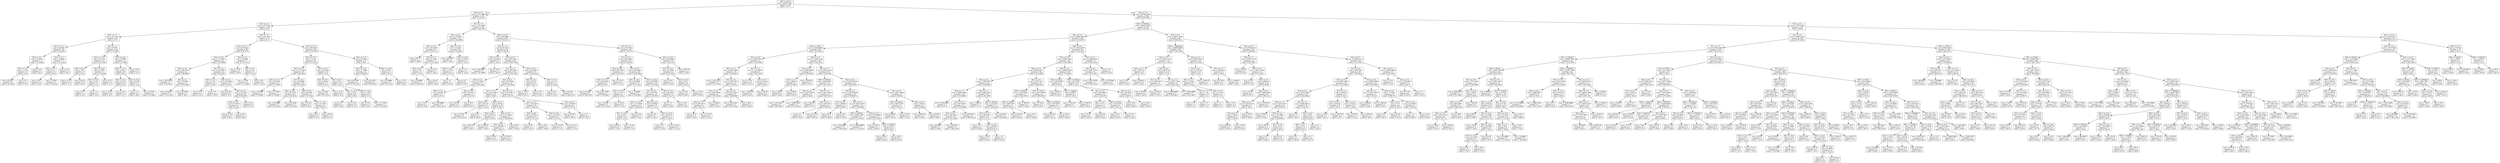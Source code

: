 digraph Tree {
node [shape=box] ;
0 [label="X[0] <= 55.0\nmse = 47627.9167\nsamples = 756\nvalue = 377.5"] ;
1 [label="X[0] <= 5.5\nmse = 4711.4969\nsamples = 216\nvalue = 123.912"] ;
0 -> 1 [labeldistance=2.5, labelangle=45, headlabel="True"] ;
2 [label="X[1] <= 2.5\nmse = 971.9167\nsamples = 108\nvalue = 63.5"] ;
1 -> 2 ;
3 [label="X[2] <= 7.5\nmse = 107.9167\nsamples = 36\nvalue = 27.5"] ;
2 -> 3 ;
4 [label="X[1] <= 1.5\nmse = 44.3469\nsamples = 14\nvalue = 36.2857"] ;
3 -> 4 ;
5 [label="X[2] <= 5.5\nmse = 30.8163\nsamples = 7\nvalue = 31.4286"] ;
4 -> 5 ;
6 [label="X[2] <= 3.5\nmse = 13.76\nsamples = 5\nvalue = 34.2"] ;
5 -> 6 ;
7 [label="mse = 8.2222\nsamples = 3\nvalue = 32.3333"] ;
6 -> 7 ;
8 [label="mse = 9.0\nsamples = 2\nvalue = 37.0"] ;
6 -> 8 ;
9 [label="mse = 6.25\nsamples = 2\nvalue = 24.5"] ;
5 -> 9 ;
10 [label="X[2] <= 5.5\nmse = 10.6939\nsamples = 7\nvalue = 41.1429"] ;
4 -> 10 ;
11 [label="X[2] <= 2.5\nmse = 2.0\nsamples = 5\nvalue = 43.0"] ;
10 -> 11 ;
12 [label="mse = 2.25\nsamples = 2\nvalue = 42.5"] ;
11 -> 12 ;
13 [label="mse = 1.5556\nsamples = 3\nvalue = 43.3333"] ;
11 -> 13 ;
14 [label="mse = 2.25\nsamples = 2\nvalue = 36.5"] ;
10 -> 14 ;
15 [label="X[1] <= 1.5\nmse = 67.9917\nsamples = 22\nvalue = 21.9091"] ;
3 -> 15 ;
16 [label="X[2] <= 11.5\nmse = 31.4215\nsamples = 11\nvalue = 16.1818"] ;
15 -> 16 ;
17 [label="X[2] <= 9.5\nmse = 39.5\nsamples = 4\nvalue = 21.0"] ;
16 -> 17 ;
18 [label="mse = 12.25\nsamples = 2\nvalue = 17.5"] ;
17 -> 18 ;
19 [label="mse = 42.25\nsamples = 2\nvalue = 24.5"] ;
17 -> 19 ;
20 [label="X[2] <= 16.5\nmse = 5.9592\nsamples = 7\nvalue = 13.4286"] ;
16 -> 20 ;
21 [label="X[2] <= 14.5\nmse = 6.16\nsamples = 5\nvalue = 14.2"] ;
20 -> 21 ;
22 [label="mse = 6.0\nsamples = 3\nvalue = 13.0"] ;
21 -> 22 ;
23 [label="mse = 1.0\nsamples = 2\nvalue = 16.0"] ;
21 -> 23 ;
24 [label="mse = 0.25\nsamples = 2\nvalue = 11.5"] ;
20 -> 24 ;
25 [label="X[2] <= 16.5\nmse = 38.9587\nsamples = 11\nvalue = 27.6364"] ;
15 -> 25 ;
26 [label="X[2] <= 11.5\nmse = 36.0\nsamples = 9\nvalue = 29.0"] ;
25 -> 26 ;
27 [label="X[2] <= 9.5\nmse = 23.25\nsamples = 4\nvalue = 25.5"] ;
26 -> 27 ;
28 [label="mse = 12.25\nsamples = 2\nvalue = 29.5"] ;
27 -> 28 ;
29 [label="mse = 2.25\nsamples = 2\nvalue = 21.5"] ;
27 -> 29 ;
30 [label="X[2] <= 13.5\nmse = 28.56\nsamples = 5\nvalue = 31.8"] ;
26 -> 30 ;
31 [label="mse = 1.0\nsamples = 2\nvalue = 38.0"] ;
30 -> 31 ;
32 [label="mse = 4.2222\nsamples = 3\nvalue = 27.6667"] ;
30 -> 32 ;
33 [label="mse = 6.25\nsamples = 2\nvalue = 21.5"] ;
25 -> 33 ;
34 [label="X[2] <= 7.5\nmse = 431.9167\nsamples = 72\nvalue = 81.5"] ;
2 -> 34 ;
35 [label="X[1] <= 5.5\nmse = 190.5242\nsamples = 28\nvalue = 98.1071"] ;
34 -> 35 ;
36 [label="X[2] <= 3.5\nmse = 177.8957\nsamples = 21\nvalue = 93.9048"] ;
35 -> 36 ;
37 [label="X[2] <= 1.5\nmse = 169.8765\nsamples = 9\nvalue = 99.8889"] ;
36 -> 37 ;
38 [label="mse = 293.5556\nsamples = 3\nvalue = 93.3333"] ;
37 -> 38 ;
39 [label="X[2] <= 2.5\nmse = 75.8056\nsamples = 6\nvalue = 103.1667"] ;
37 -> 39 ;
40 [label="mse = 16.2222\nsamples = 3\nvalue = 110.3333"] ;
39 -> 40 ;
41 [label="mse = 32.6667\nsamples = 3\nvalue = 96.0"] ;
39 -> 41 ;
42 [label="X[1] <= 3.5\nmse = 136.9097\nsamples = 12\nvalue = 89.4167"] ;
36 -> 42 ;
43 [label="X[2] <= 5.5\nmse = 17.25\nsamples = 4\nvalue = 100.5"] ;
42 -> 43 ;
44 [label="mse = 25.0\nsamples = 2\nvalue = 101.0"] ;
43 -> 44 ;
45 [label="mse = 9.0\nsamples = 2\nvalue = 100.0"] ;
43 -> 45 ;
46 [label="X[2] <= 4.5\nmse = 104.6094\nsamples = 8\nvalue = 83.875"] ;
42 -> 46 ;
47 [label="mse = 90.25\nsamples = 2\nvalue = 75.5"] ;
46 -> 47 ;
48 [label="X[2] <= 6.5\nmse = 78.2222\nsamples = 6\nvalue = 86.6667"] ;
46 -> 48 ;
49 [label="X[2] <= 5.5\nmse = 53.1875\nsamples = 4\nvalue = 91.25"] ;
48 -> 49 ;
50 [label="mse = 42.25\nsamples = 2\nvalue = 88.5"] ;
49 -> 50 ;
51 [label="mse = 49.0\nsamples = 2\nvalue = 94.0"] ;
49 -> 51 ;
52 [label="mse = 2.25\nsamples = 2\nvalue = 77.5"] ;
48 -> 52 ;
53 [label="X[2] <= 2.5\nmse = 16.4898\nsamples = 7\nvalue = 110.7143"] ;
35 -> 53 ;
54 [label="mse = 12.25\nsamples = 2\nvalue = 105.5"] ;
53 -> 54 ;
55 [label="X[2] <= 5.5\nmse = 2.96\nsamples = 5\nvalue = 112.8"] ;
53 -> 55 ;
56 [label="mse = 1.5556\nsamples = 3\nvalue = 111.6667"] ;
55 -> 56 ;
57 [label="mse = 0.25\nsamples = 2\nvalue = 114.5"] ;
55 -> 57 ;
58 [label="X[1] <= 5.5\nmse = 298.3363\nsamples = 44\nvalue = 70.9318"] ;
34 -> 58 ;
59 [label="X[2] <= 13.5\nmse = 131.82\nsamples = 33\nvalue = 63.2424"] ;
58 -> 59 ;
60 [label="X[1] <= 3.5\nmse = 112.1358\nsamples = 18\nvalue = 69.4444"] ;
59 -> 60 ;
61 [label="X[2] <= 10.5\nmse = 45.2222\nsamples = 6\nvalue = 77.6667"] ;
60 -> 61 ;
62 [label="mse = 10.8889\nsamples = 3\nvalue = 78.6667"] ;
61 -> 62 ;
63 [label="mse = 77.5556\nsamples = 3\nvalue = 76.6667"] ;
61 -> 63 ;
64 [label="X[1] <= 4.5\nmse = 94.8889\nsamples = 12\nvalue = 65.3333"] ;
60 -> 64 ;
65 [label="X[2] <= 10.5\nmse = 55.2222\nsamples = 6\nvalue = 60.3333"] ;
64 -> 65 ;
66 [label="mse = 16.8889\nsamples = 3\nvalue = 55.3333"] ;
65 -> 66 ;
67 [label="mse = 43.5556\nsamples = 3\nvalue = 65.3333"] ;
65 -> 67 ;
68 [label="X[2] <= 9.5\nmse = 84.5556\nsamples = 6\nvalue = 70.3333"] ;
64 -> 68 ;
69 [label="mse = 56.25\nsamples = 2\nvalue = 80.5"] ;
68 -> 69 ;
70 [label="X[2] <= 11.5\nmse = 21.1875\nsamples = 4\nvalue = 65.25"] ;
68 -> 70 ;
71 [label="mse = 16.0\nsamples = 2\nvalue = 67.0"] ;
70 -> 71 ;
72 [label="mse = 20.25\nsamples = 2\nvalue = 63.5"] ;
70 -> 72 ;
73 [label="X[1] <= 3.5\nmse = 53.8933\nsamples = 15\nvalue = 55.8"] ;
59 -> 73 ;
74 [label="X[2] <= 16.5\nmse = 56.24\nsamples = 5\nvalue = 61.4"] ;
73 -> 74 ;
75 [label="mse = 4.2222\nsamples = 3\nvalue = 67.3333"] ;
74 -> 75 ;
76 [label="mse = 2.25\nsamples = 2\nvalue = 52.5"] ;
74 -> 76 ;
77 [label="X[1] <= 4.5\nmse = 29.2\nsamples = 10\nvalue = 53.0"] ;
73 -> 77 ;
78 [label="X[2] <= 16.5\nmse = 4.24\nsamples = 5\nvalue = 48.4"] ;
77 -> 78 ;
79 [label="mse = 6.0\nsamples = 3\nvalue = 49.0"] ;
78 -> 79 ;
80 [label="mse = 0.25\nsamples = 2\nvalue = 47.5"] ;
78 -> 80 ;
81 [label="X[2] <= 15.5\nmse = 11.84\nsamples = 5\nvalue = 57.6"] ;
77 -> 81 ;
82 [label="mse = 6.25\nsamples = 2\nvalue = 59.5"] ;
81 -> 82 ;
83 [label="mse = 11.5556\nsamples = 3\nvalue = 56.3333"] ;
81 -> 83 ;
84 [label="X[2] <= 13.5\nmse = 88.3636\nsamples = 11\nvalue = 94.0"] ;
58 -> 84 ;
85 [label="X[2] <= 10.5\nmse = 47.1389\nsamples = 6\nvalue = 99.8333"] ;
84 -> 85 ;
86 [label="mse = 49.5556\nsamples = 3\nvalue = 103.3333"] ;
85 -> 86 ;
87 [label="mse = 20.2222\nsamples = 3\nvalue = 96.3333"] ;
85 -> 87 ;
88 [label="X[2] <= 16.5\nmse = 48.0\nsamples = 5\nvalue = 87.0"] ;
84 -> 88 ;
89 [label="mse = 32.8889\nsamples = 3\nvalue = 91.3333"] ;
88 -> 89 ;
90 [label="mse = 0.25\nsamples = 2\nvalue = 80.5"] ;
88 -> 90 ;
91 [label="X[1] <= 1.5\nmse = 1151.8487\nsamples = 108\nvalue = 184.3241"] ;
1 -> 91 ;
92 [label="X[2] <= 9.5\nmse = 278.6543\nsamples = 18\nvalue = 143.8889"] ;
91 -> 92 ;
93 [label="X[2] <= 2.5\nmse = 291.2099\nsamples = 9\nvalue = 155.1111"] ;
92 -> 93 ;
94 [label="mse = 841.0\nsamples = 2\nvalue = 169.0"] ;
93 -> 94 ;
95 [label="X[2] <= 7.5\nmse = 63.2653\nsamples = 7\nvalue = 151.1429"] ;
93 -> 95 ;
96 [label="X[2] <= 5.5\nmse = 75.6\nsamples = 5\nvalue = 153.0"] ;
95 -> 96 ;
97 [label="mse = 54.8889\nsamples = 3\nvalue = 149.3333"] ;
96 -> 97 ;
98 [label="mse = 56.25\nsamples = 2\nvalue = 158.5"] ;
96 -> 98 ;
99 [label="mse = 2.25\nsamples = 2\nvalue = 146.5"] ;
95 -> 99 ;
100 [label="X[2] <= 12.5\nmse = 14.2222\nsamples = 9\nvalue = 132.6667"] ;
92 -> 100 ;
101 [label="mse = 28.6667\nsamples = 3\nvalue = 135.0"] ;
100 -> 101 ;
102 [label="X[2] <= 16.5\nmse = 2.9167\nsamples = 6\nvalue = 131.5"] ;
100 -> 102 ;
103 [label="X[2] <= 14.5\nmse = 2.1875\nsamples = 4\nvalue = 130.75"] ;
102 -> 103 ;
104 [label="mse = 1.0\nsamples = 2\nvalue = 132.0"] ;
103 -> 104 ;
105 [label="mse = 0.25\nsamples = 2\nvalue = 129.5"] ;
103 -> 105 ;
106 [label="mse = 1.0\nsamples = 2\nvalue = 133.0"] ;
102 -> 106 ;
107 [label="X[2] <= 10.5\nmse = 934.0865\nsamples = 90\nvalue = 192.4111"] ;
91 -> 107 ;
108 [label="X[2] <= 1.5\nmse = 833.7936\nsamples = 50\nvalue = 204.92"] ;
107 -> 108 ;
109 [label="X[1] <= 4.5\nmse = 404.64\nsamples = 5\nvalue = 161.4"] ;
108 -> 109 ;
110 [label="mse = 106.8889\nsamples = 3\nvalue = 147.6667"] ;
109 -> 110 ;
111 [label="mse = 144.0\nsamples = 2\nvalue = 182.0"] ;
109 -> 111 ;
112 [label="X[1] <= 5.5\nmse = 647.6514\nsamples = 45\nvalue = 209.7556"] ;
108 -> 112 ;
113 [label="X[1] <= 2.5\nmse = 626.6196\nsamples = 36\nvalue = 204.1389"] ;
112 -> 113 ;
114 [label="X[2] <= 6.5\nmse = 123.5062\nsamples = 9\nvalue = 230.2222"] ;
113 -> 114 ;
115 [label="X[2] <= 3.5\nmse = 83.84\nsamples = 5\nvalue = 237.4"] ;
114 -> 115 ;
116 [label="mse = 16.0\nsamples = 2\nvalue = 245.0"] ;
115 -> 116 ;
117 [label="mse = 64.8889\nsamples = 3\nvalue = 232.3333"] ;
115 -> 117 ;
118 [label="X[2] <= 8.5\nmse = 28.1875\nsamples = 4\nvalue = 221.25"] ;
114 -> 118 ;
119 [label="mse = 20.25\nsamples = 2\nvalue = 221.5"] ;
118 -> 119 ;
120 [label="mse = 36.0\nsamples = 2\nvalue = 221.0"] ;
118 -> 120 ;
121 [label="X[2] <= 6.5\nmse = 491.9506\nsamples = 27\nvalue = 195.4444"] ;
113 -> 121 ;
122 [label="X[1] <= 3.5\nmse = 553.2267\nsamples = 15\nvalue = 204.8"] ;
121 -> 122 ;
123 [label="X[2] <= 4.5\nmse = 242.16\nsamples = 5\nvalue = 221.8"] ;
122 -> 123 ;
124 [label="mse = 8.2222\nsamples = 3\nvalue = 234.3333"] ;
123 -> 124 ;
125 [label="mse = 4.0\nsamples = 2\nvalue = 203.0"] ;
123 -> 125 ;
126 [label="X[2] <= 3.5\nmse = 492.01\nsamples = 10\nvalue = 196.3"] ;
122 -> 126 ;
127 [label="X[2] <= 2.5\nmse = 916.25\nsamples = 4\nvalue = 189.5"] ;
126 -> 127 ;
128 [label="mse = 870.25\nsamples = 2\nvalue = 193.5"] ;
127 -> 128 ;
129 [label="mse = 930.25\nsamples = 2\nvalue = 185.5"] ;
127 -> 129 ;
130 [label="X[2] <= 5.5\nmse = 157.8056\nsamples = 6\nvalue = 200.8333"] ;
126 -> 130 ;
131 [label="X[2] <= 4.5\nmse = 186.6875\nsamples = 4\nvalue = 203.75"] ;
130 -> 131 ;
132 [label="mse = 100.0\nsamples = 2\nvalue = 197.0"] ;
131 -> 132 ;
133 [label="mse = 182.25\nsamples = 2\nvalue = 210.5"] ;
131 -> 133 ;
134 [label="mse = 49.0\nsamples = 2\nvalue = 195.0"] ;
130 -> 134 ;
135 [label="X[1] <= 4.5\nmse = 169.1875\nsamples = 12\nvalue = 183.75"] ;
121 -> 135 ;
136 [label="X[1] <= 3.5\nmse = 140.1875\nsamples = 8\nvalue = 180.25"] ;
135 -> 136 ;
137 [label="X[2] <= 8.5\nmse = 51.6875\nsamples = 4\nvalue = 187.75"] ;
136 -> 137 ;
138 [label="mse = 0.25\nsamples = 2\nvalue = 181.5"] ;
137 -> 138 ;
139 [label="mse = 25.0\nsamples = 2\nvalue = 194.0"] ;
137 -> 139 ;
140 [label="X[2] <= 8.5\nmse = 116.1875\nsamples = 4\nvalue = 172.75"] ;
136 -> 140 ;
141 [label="mse = 110.25\nsamples = 2\nvalue = 173.5"] ;
140 -> 141 ;
142 [label="mse = 121.0\nsamples = 2\nvalue = 172.0"] ;
140 -> 142 ;
143 [label="X[2] <= 8.5\nmse = 153.6875\nsamples = 4\nvalue = 190.75"] ;
135 -> 143 ;
144 [label="mse = 306.25\nsamples = 2\nvalue = 190.5"] ;
143 -> 144 ;
145 [label="mse = 1.0\nsamples = 2\nvalue = 191.0"] ;
143 -> 145 ;
146 [label="X[2] <= 5.5\nmse = 100.8395\nsamples = 9\nvalue = 232.2222"] ;
112 -> 146 ;
147 [label="X[2] <= 3.5\nmse = 42.25\nsamples = 4\nvalue = 241.5"] ;
146 -> 147 ;
148 [label="mse = 12.25\nsamples = 2\nvalue = 247.5"] ;
147 -> 148 ;
149 [label="mse = 0.25\nsamples = 2\nvalue = 235.5"] ;
147 -> 149 ;
150 [label="X[2] <= 7.5\nmse = 23.76\nsamples = 5\nvalue = 224.8"] ;
146 -> 150 ;
151 [label="mse = 0.25\nsamples = 2\nvalue = 219.5"] ;
150 -> 151 ;
152 [label="mse = 8.2222\nsamples = 3\nvalue = 228.3333"] ;
150 -> 152 ;
153 [label="X[1] <= 5.5\nmse = 619.3744\nsamples = 40\nvalue = 176.775"] ;
107 -> 153 ;
154 [label="X[1] <= 2.5\nmse = 462.4844\nsamples = 32\nvalue = 169.625"] ;
153 -> 154 ;
155 [label="X[2] <= 16.5\nmse = 258.7344\nsamples = 8\nvalue = 195.625"] ;
154 -> 155 ;
156 [label="X[2] <= 13.5\nmse = 185.3333\nsamples = 6\nvalue = 201.0"] ;
155 -> 156 ;
157 [label="mse = 16.2222\nsamples = 3\nvalue = 206.3333"] ;
156 -> 157 ;
158 [label="mse = 297.5556\nsamples = 3\nvalue = 195.6667"] ;
156 -> 158 ;
159 [label="mse = 132.25\nsamples = 2\nvalue = 179.5"] ;
155 -> 159 ;
160 [label="X[1] <= 3.5\nmse = 229.9566\nsamples = 24\nvalue = 160.9583"] ;
154 -> 160 ;
161 [label="X[2] <= 15.5\nmse = 85.9844\nsamples = 8\nvalue = 171.625"] ;
160 -> 161 ;
162 [label="X[2] <= 13.5\nmse = 15.76\nsamples = 5\nvalue = 178.2"] ;
161 -> 162 ;
163 [label="mse = 4.2222\nsamples = 3\nvalue = 177.3333"] ;
162 -> 163 ;
164 [label="mse = 30.25\nsamples = 2\nvalue = 179.5"] ;
162 -> 164 ;
165 [label="mse = 10.8889\nsamples = 3\nvalue = 160.6667"] ;
161 -> 165 ;
166 [label="X[2] <= 16.5\nmse = 216.6094\nsamples = 16\nvalue = 155.625"] ;
160 -> 166 ;
167 [label="X[1] <= 4.5\nmse = 199.7431\nsamples = 12\nvalue = 159.9167"] ;
166 -> 167 ;
168 [label="X[2] <= 14.5\nmse = 171.8056\nsamples = 6\nvalue = 168.8333"] ;
167 -> 168 ;
169 [label="X[2] <= 12.5\nmse = 36.5\nsamples = 4\nvalue = 177.0"] ;
168 -> 169 ;
170 [label="mse = 56.25\nsamples = 2\nvalue = 178.5"] ;
169 -> 170 ;
171 [label="mse = 12.25\nsamples = 2\nvalue = 175.5"] ;
169 -> 171 ;
172 [label="mse = 42.25\nsamples = 2\nvalue = 152.5"] ;
168 -> 172 ;
173 [label="X[2] <= 12.5\nmse = 68.6667\nsamples = 6\nvalue = 151.0"] ;
167 -> 173 ;
174 [label="mse = 6.25\nsamples = 2\nvalue = 144.5"] ;
173 -> 174 ;
175 [label="X[2] <= 14.5\nmse = 68.1875\nsamples = 4\nvalue = 154.25"] ;
173 -> 175 ;
176 [label="mse = 1.0\nsamples = 2\nvalue = 153.0"] ;
175 -> 176 ;
177 [label="mse = 132.25\nsamples = 2\nvalue = 155.5"] ;
175 -> 177 ;
178 [label="X[1] <= 4.5\nmse = 46.1875\nsamples = 4\nvalue = 142.75"] ;
166 -> 178 ;
179 [label="mse = 1.0\nsamples = 2\nvalue = 136.0"] ;
178 -> 179 ;
180 [label="mse = 0.25\nsamples = 2\nvalue = 149.5"] ;
178 -> 180 ;
181 [label="X[2] <= 16.5\nmse = 224.4844\nsamples = 8\nvalue = 205.375"] ;
153 -> 181 ;
182 [label="X[2] <= 12.5\nmse = 25.5556\nsamples = 6\nvalue = 212.3333"] ;
181 -> 182 ;
183 [label="mse = 16.0\nsamples = 2\nvalue = 218.0"] ;
182 -> 183 ;
184 [label="X[2] <= 14.5\nmse = 6.25\nsamples = 4\nvalue = 209.5"] ;
182 -> 184 ;
185 [label="mse = 0.25\nsamples = 2\nvalue = 209.5"] ;
184 -> 185 ;
186 [label="mse = 12.25\nsamples = 2\nvalue = 209.5"] ;
184 -> 186 ;
187 [label="mse = 240.25\nsamples = 2\nvalue = 184.5"] ;
181 -> 187 ;
188 [label="X[2] <= 7.5\nmse = 28782.6458\nsamples = 540\nvalue = 478.9352"] ;
0 -> 188 [labeldistance=2.5, labelangle=-45, headlabel="False"] ;
189 [label="X[0] <= 55000.0\nmse = 25454.1482\nsamples = 210\nvalue = 367.419"] ;
188 -> 189 ;
190 [label="X[1] <= 3.5\nmse = 18826.4826\nsamples = 126\nvalue = 415.8175"] ;
189 -> 190 ;
191 [label="X[0] <= 550.0\nmse = 16168.6868\nsamples = 63\nvalue = 479.3016"] ;
190 -> 191 ;
192 [label="X[2] <= 5.5\nmse = 3299.7052\nsamples = 21\nvalue = 395.2381"] ;
191 -> 192 ;
193 [label="X[2] <= 1.5\nmse = 2087.1822\nsamples = 15\nvalue = 370.8667"] ;
192 -> 193 ;
194 [label="mse = 1216.2222\nsamples = 3\nvalue = 321.3333"] ;
193 -> 194 ;
195 [label="X[2] <= 3.5\nmse = 1538.1875\nsamples = 12\nvalue = 383.25"] ;
193 -> 195 ;
196 [label="X[1] <= 2.5\nmse = 2034.8056\nsamples = 6\nvalue = 397.8333"] ;
195 -> 196 ;
197 [label="X[2] <= 2.5\nmse = 893.1875\nsamples = 4\nvalue = 391.75"] ;
196 -> 197 ;
198 [label="mse = 36.0\nsamples = 2\nvalue = 364.0"] ;
197 -> 198 ;
199 [label="mse = 210.25\nsamples = 2\nvalue = 419.5"] ;
197 -> 199 ;
200 [label="mse = 4096.0\nsamples = 2\nvalue = 410.0"] ;
196 -> 200 ;
201 [label="X[2] <= 4.5\nmse = 616.2222\nsamples = 6\nvalue = 368.6667"] ;
195 -> 201 ;
202 [label="mse = 224.2222\nsamples = 3\nvalue = 347.3333"] ;
201 -> 202 ;
203 [label="mse = 98.0\nsamples = 3\nvalue = 390.0"] ;
201 -> 203 ;
204 [label="X[1] <= 1.5\nmse = 1133.8056\nsamples = 6\nvalue = 456.1667"] ;
192 -> 204 ;
205 [label="mse = 12.25\nsamples = 2\nvalue = 475.5"] ;
204 -> 205 ;
206 [label="X[1] <= 2.5\nmse = 1414.25\nsamples = 4\nvalue = 446.5"] ;
204 -> 206 ;
207 [label="mse = 1560.25\nsamples = 2\nvalue = 430.5"] ;
206 -> 207 ;
208 [label="mse = 756.25\nsamples = 2\nvalue = 462.5"] ;
206 -> 208 ;
209 [label="X[2] <= 1.5\nmse = 17303.1746\nsamples = 42\nvalue = 521.3333"] ;
191 -> 209 ;
210 [label="X[1] <= 2.5\nmse = 8693.8056\nsamples = 6\nvalue = 390.1667"] ;
209 -> 210 ;
211 [label="X[1] <= 1.5\nmse = 6803.5\nsamples = 4\nvalue = 348.0"] ;
210 -> 211 ;
212 [label="mse = 196.0\nsamples = 2\nvalue = 429.0"] ;
211 -> 212 ;
213 [label="mse = 289.0\nsamples = 2\nvalue = 267.0"] ;
211 -> 213 ;
214 [label="mse = 1806.25\nsamples = 2\nvalue = 474.5"] ;
210 -> 214 ;
215 [label="X[1] <= 1.5\nmse = 15392.7122\nsamples = 36\nvalue = 543.1944"] ;
209 -> 215 ;
216 [label="X[0] <= 5500.0\nmse = 6248.4097\nsamples = 12\nvalue = 612.9167"] ;
215 -> 216 ;
217 [label="X[2] <= 4.5\nmse = 4515.5833\nsamples = 6\nvalue = 556.5"] ;
216 -> 217 ;
218 [label="mse = 224.2222\nsamples = 3\nvalue = 497.6667"] ;
217 -> 218 ;
219 [label="mse = 1884.2222\nsamples = 3\nvalue = 615.3333"] ;
217 -> 219 ;
220 [label="X[2] <= 3.5\nmse = 1615.5556\nsamples = 6\nvalue = 669.3333"] ;
216 -> 220 ;
221 [label="mse = 420.25\nsamples = 2\nvalue = 617.5"] ;
220 -> 221 ;
222 [label="X[2] <= 5.5\nmse = 198.1875\nsamples = 4\nvalue = 695.25"] ;
220 -> 222 ;
223 [label="mse = 4.0\nsamples = 2\nvalue = 703.0"] ;
222 -> 223 ;
224 [label="mse = 272.25\nsamples = 2\nvalue = 687.5"] ;
222 -> 224 ;
225 [label="X[2] <= 5.5\nmse = 16318.9722\nsamples = 24\nvalue = 508.3333"] ;
215 -> 225 ;
226 [label="X[2] <= 2.5\nmse = 15276.8398\nsamples = 16\nvalue = 480.6875"] ;
225 -> 226 ;
227 [label="X[1] <= 2.5\nmse = 25006.5\nsamples = 4\nvalue = 544.0"] ;
226 -> 227 ;
228 [label="mse = 36.0\nsamples = 2\nvalue = 386.0"] ;
227 -> 228 ;
229 [label="mse = 49.0\nsamples = 2\nvalue = 702.0"] ;
227 -> 229 ;
230 [label="X[1] <= 2.5\nmse = 10252.0764\nsamples = 12\nvalue = 459.5833"] ;
226 -> 230 ;
231 [label="X[0] <= 5500.0\nmse = 9290.1389\nsamples = 6\nvalue = 511.8333"] ;
230 -> 231 ;
232 [label="mse = 570.8889\nsamples = 3\nvalue = 444.3333"] ;
231 -> 232 ;
233 [label="mse = 8896.8889\nsamples = 3\nvalue = 579.3333"] ;
231 -> 233 ;
234 [label="X[2] <= 3.5\nmse = 5753.8889\nsamples = 6\nvalue = 407.3333"] ;
230 -> 234 ;
235 [label="mse = 1225.0\nsamples = 2\nvalue = 309.0"] ;
234 -> 235 ;
236 [label="X[0] <= 5500.0\nmse = 766.25\nsamples = 4\nvalue = 456.5"] ;
234 -> 236 ;
237 [label="mse = 196.0\nsamples = 2\nvalue = 434.0"] ;
236 -> 237 ;
238 [label="mse = 324.0\nsamples = 2\nvalue = 479.0"] ;
236 -> 238 ;
239 [label="X[1] <= 2.5\nmse = 13817.4844\nsamples = 8\nvalue = 563.625"] ;
225 -> 239 ;
240 [label="X[0] <= 5500.0\nmse = 8055.1875\nsamples = 4\nvalue = 641.25"] ;
239 -> 240 ;
241 [label="mse = 3844.0\nsamples = 2\nvalue = 563.0"] ;
240 -> 241 ;
242 [label="mse = 20.25\nsamples = 2\nvalue = 719.5"] ;
240 -> 242 ;
243 [label="X[2] <= 6.5\nmse = 7528.5\nsamples = 4\nvalue = 486.0"] ;
239 -> 243 ;
244 [label="mse = 2862.25\nsamples = 2\nvalue = 563.5"] ;
243 -> 244 ;
245 [label="mse = 182.25\nsamples = 2\nvalue = 408.5"] ;
243 -> 245 ;
246 [label="X[2] <= 6.5\nmse = 13423.8095\nsamples = 63\nvalue = 352.3333"] ;
190 -> 246 ;
247 [label="X[1] <= 5.5\nmse = 9285.7466\nsamples = 54\nvalue = 333.6481"] ;
246 -> 247 ;
248 [label="X[2] <= 4.5\nmse = 8023.2307\nsamples = 36\nvalue = 313.6389"] ;
247 -> 248 ;
249 [label="X[1] <= 4.5\nmse = 7388.3056\nsamples = 24\nvalue = 278.6667"] ;
248 -> 249 ;
250 [label="X[2] <= 1.5\nmse = 9956.3889\nsamples = 12\nvalue = 315.6667"] ;
249 -> 250 ;
251 [label="mse = 6132.6667\nsamples = 3\nvalue = 471.0"] ;
250 -> 251 ;
252 [label="X[2] <= 3.5\nmse = 507.2099\nsamples = 9\nvalue = 263.8889"] ;
250 -> 252 ;
253 [label="X[2] <= 2.5\nmse = 182.5556\nsamples = 6\nvalue = 251.6667"] ;
252 -> 253 ;
254 [label="mse = 64.6667\nsamples = 3\nvalue = 240.0"] ;
253 -> 254 ;
255 [label="mse = 28.2222\nsamples = 3\nvalue = 263.3333"] ;
253 -> 255 ;
256 [label="mse = 260.2222\nsamples = 3\nvalue = 288.3333"] ;
252 -> 256 ;
257 [label="X[2] <= 1.5\nmse = 2082.2222\nsamples = 12\nvalue = 241.6667"] ;
249 -> 257 ;
258 [label="mse = 1286.0\nsamples = 3\nvalue = 171.0"] ;
257 -> 258 ;
259 [label="X[0] <= 5500.0\nmse = 128.1728\nsamples = 9\nvalue = 265.2222"] ;
257 -> 259 ;
260 [label="X[2] <= 2.5\nmse = 63.9167\nsamples = 6\nvalue = 271.5"] ;
259 -> 260 ;
261 [label="mse = 4.0\nsamples = 2\nvalue = 263.0"] ;
260 -> 261 ;
262 [label="X[2] <= 3.5\nmse = 39.6875\nsamples = 4\nvalue = 275.75"] ;
260 -> 262 ;
263 [label="mse = 12.25\nsamples = 2\nvalue = 281.5"] ;
262 -> 263 ;
264 [label="mse = 1.0\nsamples = 2\nvalue = 270.0"] ;
262 -> 264 ;
265 [label="mse = 20.2222\nsamples = 3\nvalue = 252.6667"] ;
259 -> 265 ;
266 [label="X[2] <= 5.5\nmse = 1954.7431\nsamples = 12\nvalue = 383.5833"] ;
248 -> 266 ;
267 [label="X[0] <= 5500.0\nmse = 1302.5556\nsamples = 6\nvalue = 366.3333"] ;
266 -> 267 ;
268 [label="X[0] <= 550.0\nmse = 649.1875\nsamples = 4\nvalue = 385.25"] ;
267 -> 268 ;
269 [label="mse = 182.25\nsamples = 2\nvalue = 362.5"] ;
268 -> 269 ;
270 [label="mse = 81.0\nsamples = 2\nvalue = 408.0"] ;
268 -> 270 ;
271 [label="mse = 462.25\nsamples = 2\nvalue = 328.5"] ;
267 -> 271 ;
272 [label="X[0] <= 550.0\nmse = 2011.8056\nsamples = 6\nvalue = 400.8333"] ;
266 -> 272 ;
273 [label="mse = 2704.0\nsamples = 2\nvalue = 367.0"] ;
272 -> 273 ;
274 [label="X[0] <= 5500.0\nmse = 807.1875\nsamples = 4\nvalue = 417.75"] ;
272 -> 274 ;
275 [label="mse = 342.25\nsamples = 2\nvalue = 441.5"] ;
274 -> 275 ;
276 [label="mse = 144.0\nsamples = 2\nvalue = 394.0"] ;
274 -> 276 ;
277 [label="X[2] <= 2.5\nmse = 9408.5556\nsamples = 18\nvalue = 373.6667"] ;
247 -> 277 ;
278 [label="X[0] <= 550.0\nmse = 6275.6667\nsamples = 6\nvalue = 492.0"] ;
277 -> 278 ;
279 [label="mse = 3364.0\nsamples = 2\nvalue = 410.0"] ;
278 -> 279 ;
280 [label="X[0] <= 5500.0\nmse = 2688.5\nsamples = 4\nvalue = 533.0"] ;
278 -> 280 ;
281 [label="mse = 3192.25\nsamples = 2\nvalue = 511.5"] ;
280 -> 281 ;
282 [label="mse = 1260.25\nsamples = 2\nvalue = 554.5"] ;
280 -> 282 ;
283 [label="X[0] <= 5500.0\nmse = 472.9167\nsamples = 12\nvalue = 314.5"] ;
277 -> 283 ;
284 [label="X[2] <= 4.5\nmse = 405.6094\nsamples = 8\nvalue = 323.875"] ;
283 -> 284 ;
285 [label="X[2] <= 3.5\nmse = 137.5\nsamples = 4\nvalue = 311.0"] ;
284 -> 285 ;
286 [label="mse = 72.25\nsamples = 2\nvalue = 303.5"] ;
285 -> 286 ;
287 [label="mse = 90.25\nsamples = 2\nvalue = 318.5"] ;
285 -> 287 ;
288 [label="X[0] <= 550.0\nmse = 342.1875\nsamples = 4\nvalue = 336.75"] ;
284 -> 288 ;
289 [label="mse = 16.0\nsamples = 2\nvalue = 355.0"] ;
288 -> 289 ;
290 [label="mse = 2.25\nsamples = 2\nvalue = 318.5"] ;
288 -> 290 ;
291 [label="X[2] <= 4.5\nmse = 80.1875\nsamples = 4\nvalue = 295.75"] ;
283 -> 291 ;
292 [label="mse = 6.25\nsamples = 2\nvalue = 288.5"] ;
291 -> 292 ;
293 [label="mse = 49.0\nsamples = 2\nvalue = 303.0"] ;
291 -> 293 ;
294 [label="X[1] <= 5.5\nmse = 23588.4691\nsamples = 9\nvalue = 464.4444"] ;
246 -> 294 ;
295 [label="X[1] <= 4.5\nmse = 9587.4722\nsamples = 6\nvalue = 557.1667"] ;
294 -> 295 ;
296 [label="mse = 1861.5556\nsamples = 3\nvalue = 636.3333"] ;
295 -> 296 ;
297 [label="mse = 4778.6667\nsamples = 3\nvalue = 478.0"] ;
295 -> 297 ;
298 [label="mse = 6.0\nsamples = 3\nvalue = 279.0"] ;
294 -> 298 ;
299 [label="X[1] <= 2.5\nmse = 26611.6229\nsamples = 84\nvalue = 294.8214"] ;
189 -> 299 ;
300 [label="X[0] <= 550000.0\nmse = 28869.9082\nsamples = 28\nvalue = 187.1429"] ;
299 -> 300 ;
301 [label="X[2] <= 2.5\nmse = 13430.1224\nsamples = 14\nvalue = 321.1429"] ;
300 -> 301 ;
302 [label="X[2] <= 1.5\nmse = 4387.25\nsamples = 4\nvalue = 179.5"] ;
301 -> 302 ;
303 [label="mse = 6.25\nsamples = 2\nvalue = 120.5"] ;
302 -> 303 ;
304 [label="mse = 1806.25\nsamples = 2\nvalue = 238.5"] ;
302 -> 304 ;
305 [label="X[2] <= 4.5\nmse = 5812.16\nsamples = 10\nvalue = 377.8"] ;
301 -> 305 ;
306 [label="X[1] <= 1.5\nmse = 1828.1875\nsamples = 4\nvalue = 311.25"] ;
305 -> 306 ;
307 [label="mse = 420.25\nsamples = 2\nvalue = 343.5"] ;
306 -> 307 ;
308 [label="mse = 1156.0\nsamples = 2\nvalue = 279.0"] ;
306 -> 308 ;
309 [label="X[1] <= 1.5\nmse = 3547.1389\nsamples = 6\nvalue = 422.1667"] ;
305 -> 309 ;
310 [label="mse = 1086.8889\nsamples = 3\nvalue = 392.6667"] ;
309 -> 310 ;
311 [label="mse = 4266.8889\nsamples = 3\nvalue = 451.6667"] ;
309 -> 311 ;
312 [label="X[2] <= 5.5\nmse = 8397.6939\nsamples = 14\nvalue = 53.1429"] ;
300 -> 312 ;
313 [label="X[2] <= 4.5\nmse = 1259.16\nsamples = 10\nvalue = 15.8"] ;
312 -> 313 ;
314 [label="X[2] <= 2.5\nmse = 6.2344\nsamples = 8\nvalue = 3.625"] ;
313 -> 314 ;
315 [label="X[1] <= 1.5\nmse = 1.25\nsamples = 4\nvalue = 1.5"] ;
314 -> 315 ;
316 [label="mse = 1.0\nsamples = 2\nvalue = 2.0"] ;
315 -> 316 ;
317 [label="mse = 1.0\nsamples = 2\nvalue = 1.0"] ;
315 -> 317 ;
318 [label="X[2] <= 3.5\nmse = 2.1875\nsamples = 4\nvalue = 5.75"] ;
314 -> 318 ;
319 [label="mse = 1.0\nsamples = 2\nvalue = 5.0"] ;
318 -> 319 ;
320 [label="mse = 2.25\nsamples = 2\nvalue = 6.5"] ;
318 -> 320 ;
321 [label="mse = 3306.25\nsamples = 2\nvalue = 64.5"] ;
313 -> 321 ;
322 [label="X[1] <= 1.5\nmse = 14042.25\nsamples = 4\nvalue = 146.5"] ;
312 -> 322 ;
323 [label="mse = 3136.0\nsamples = 2\nvalue = 65.0"] ;
322 -> 323 ;
324 [label="mse = 11664.0\nsamples = 2\nvalue = 228.0"] ;
322 -> 324 ;
325 [label="X[1] <= 3.5\nmse = 16786.4742\nsamples = 56\nvalue = 348.6607"] ;
299 -> 325 ;
326 [label="X[2] <= 1.5\nmse = 21691.7755\nsamples = 14\nvalue = 447.2857"] ;
325 -> 326 ;
327 [label="mse = 552.25\nsamples = 2\nvalue = 278.5"] ;
326 -> 327 ;
328 [label="X[2] <= 2.5\nmse = 19675.5764\nsamples = 12\nvalue = 475.4167"] ;
326 -> 328 ;
329 [label="mse = 0.25\nsamples = 2\nvalue = 718.5"] ;
328 -> 329 ;
330 [label="X[2] <= 3.5\nmse = 9429.16\nsamples = 10\nvalue = 426.8"] ;
328 -> 330 ;
331 [label="mse = 12.25\nsamples = 2\nvalue = 297.5"] ;
330 -> 331 ;
332 [label="X[2] <= 6.5\nmse = 6558.8594\nsamples = 8\nvalue = 459.125"] ;
330 -> 332 ;
333 [label="X[2] <= 5.5\nmse = 3294.3333\nsamples = 6\nvalue = 491.0"] ;
332 -> 333 ;
334 [label="X[2] <= 4.5\nmse = 796.25\nsamples = 4\nvalue = 455.5"] ;
333 -> 334 ;
335 [label="mse = 462.25\nsamples = 2\nvalue = 478.5"] ;
334 -> 335 ;
336 [label="mse = 72.25\nsamples = 2\nvalue = 432.5"] ;
334 -> 336 ;
337 [label="mse = 729.0\nsamples = 2\nvalue = 562.0"] ;
333 -> 337 ;
338 [label="mse = 4160.25\nsamples = 2\nvalue = 363.5"] ;
332 -> 338 ;
339 [label="X[2] <= 6.5\nmse = 10828.3112\nsamples = 42\nvalue = 315.7857"] ;
325 -> 339 ;
340 [label="X[1] <= 5.5\nmse = 7856.564\nsamples = 36\nvalue = 298.3611"] ;
339 -> 340 ;
341 [label="X[2] <= 4.5\nmse = 4801.4983\nsamples = 24\nvalue = 272.2083"] ;
340 -> 341 ;
342 [label="X[1] <= 4.5\nmse = 3553.3086\nsamples = 16\nvalue = 242.0625"] ;
341 -> 342 ;
343 [label="X[2] <= 1.5\nmse = 3133.9375\nsamples = 8\nvalue = 265.75"] ;
342 -> 343 ;
344 [label="mse = 7056.0\nsamples = 2\nvalue = 314.0"] ;
343 -> 344 ;
345 [label="X[2] <= 2.5\nmse = 791.8889\nsamples = 6\nvalue = 249.6667"] ;
343 -> 345 ;
346 [label="mse = 361.0\nsamples = 2\nvalue = 214.0"] ;
345 -> 346 ;
347 [label="X[2] <= 3.5\nmse = 53.25\nsamples = 4\nvalue = 267.5"] ;
345 -> 347 ;
348 [label="mse = 2.25\nsamples = 2\nvalue = 260.5"] ;
347 -> 348 ;
349 [label="mse = 6.25\nsamples = 2\nvalue = 274.5"] ;
347 -> 349 ;
350 [label="X[2] <= 1.5\nmse = 2850.4844\nsamples = 8\nvalue = 218.375"] ;
342 -> 350 ;
351 [label="mse = 0.25\nsamples = 2\nvalue = 126.5"] ;
350 -> 351 ;
352 [label="X[2] <= 3.5\nmse = 49.0\nsamples = 6\nvalue = 249.0"] ;
350 -> 352 ;
353 [label="X[2] <= 2.5\nmse = 25.0\nsamples = 4\nvalue = 253.0"] ;
352 -> 353 ;
354 [label="mse = 9.0\nsamples = 2\nvalue = 249.0"] ;
353 -> 354 ;
355 [label="mse = 9.0\nsamples = 2\nvalue = 257.0"] ;
353 -> 355 ;
356 [label="mse = 1.0\nsamples = 2\nvalue = 241.0"] ;
352 -> 356 ;
357 [label="X[2] <= 5.5\nmse = 1845.25\nsamples = 8\nvalue = 332.5"] ;
341 -> 357 ;
358 [label="X[1] <= 4.5\nmse = 2160.25\nsamples = 4\nvalue = 325.5"] ;
357 -> 358 ;
359 [label="mse = 110.25\nsamples = 2\nvalue = 293.5"] ;
358 -> 359 ;
360 [label="mse = 2162.25\nsamples = 2\nvalue = 357.5"] ;
358 -> 360 ;
361 [label="X[1] <= 4.5\nmse = 1432.25\nsamples = 4\nvalue = 339.5"] ;
357 -> 361 ;
362 [label="mse = 306.25\nsamples = 2\nvalue = 372.5"] ;
361 -> 362 ;
363 [label="mse = 380.25\nsamples = 2\nvalue = 306.5"] ;
361 -> 363 ;
364 [label="X[2] <= 2.5\nmse = 9862.8889\nsamples = 12\nvalue = 350.6667"] ;
340 -> 364 ;
365 [label="X[2] <= 1.5\nmse = 13027.6875\nsamples = 4\nvalue = 455.25"] ;
364 -> 365 ;
366 [label="mse = 6084.0\nsamples = 2\nvalue = 358.0"] ;
365 -> 366 ;
367 [label="mse = 1056.25\nsamples = 2\nvalue = 552.5"] ;
365 -> 367 ;
368 [label="X[2] <= 4.5\nmse = 77.2344\nsamples = 8\nvalue = 298.375"] ;
364 -> 368 ;
369 [label="X[2] <= 3.5\nmse = 70.5\nsamples = 4\nvalue = 304.0"] ;
368 -> 369 ;
370 [label="mse = 0.25\nsamples = 2\nvalue = 297.5"] ;
369 -> 370 ;
371 [label="mse = 56.25\nsamples = 2\nvalue = 310.5"] ;
369 -> 371 ;
372 [label="X[2] <= 5.5\nmse = 20.6875\nsamples = 4\nvalue = 292.75"] ;
368 -> 372 ;
373 [label="mse = 1.0\nsamples = 2\nvalue = 289.0"] ;
372 -> 373 ;
374 [label="mse = 12.25\nsamples = 2\nvalue = 296.5"] ;
372 -> 374 ;
375 [label="X[1] <= 4.5\nmse = 15906.8889\nsamples = 6\nvalue = 420.3333"] ;
339 -> 375 ;
376 [label="mse = 72.25\nsamples = 2\nvalue = 575.5"] ;
375 -> 376 ;
377 [label="X[1] <= 5.5\nmse = 5766.6875\nsamples = 4\nvalue = 342.75"] ;
375 -> 377 ;
378 [label="mse = 56.25\nsamples = 2\nvalue = 418.5"] ;
377 -> 378 ;
379 [label="mse = 1.0\nsamples = 2\nvalue = 267.0"] ;
377 -> 379 ;
380 [label="X[1] <= 5.5\nmse = 17951.0536\nsamples = 330\nvalue = 549.9"] ;
188 -> 380 ;
381 [label="X[1] <= 3.5\nmse = 12884.2625\nsamples = 275\nvalue = 587.2545"] ;
380 -> 381 ;
382 [label="X[1] <= 1.5\nmse = 15936.4068\nsamples = 165\nvalue = 615.0727"] ;
381 -> 382 ;
383 [label="X[0] <= 55000.0\nmse = 28583.5041\nsamples = 55\nvalue = 553.3636"] ;
382 -> 383 ;
384 [label="X[0] <= 550.0\nmse = 7499.1368\nsamples = 33\nvalue = 653.7879"] ;
383 -> 384 ;
385 [label="X[2] <= 10.5\nmse = 1757.3554\nsamples = 11\nvalue = 548.0909"] ;
384 -> 385 ;
386 [label="mse = 2926.2222\nsamples = 3\nvalue = 521.6667"] ;
385 -> 386 ;
387 [label="X[2] <= 16.5\nmse = 959.0\nsamples = 8\nvalue = 558.0"] ;
385 -> 387 ;
388 [label="X[2] <= 14.5\nmse = 905.8056\nsamples = 6\nvalue = 566.8333"] ;
387 -> 388 ;
389 [label="X[2] <= 12.5\nmse = 1013.1875\nsamples = 4\nvalue = 557.75"] ;
388 -> 389 ;
390 [label="mse = 1156.0\nsamples = 2\nvalue = 574.0"] ;
389 -> 390 ;
391 [label="mse = 342.25\nsamples = 2\nvalue = 541.5"] ;
389 -> 391 ;
392 [label="mse = 196.0\nsamples = 2\nvalue = 585.0"] ;
388 -> 392 ;
393 [label="mse = 182.25\nsamples = 2\nvalue = 531.5"] ;
387 -> 393 ;
394 [label="X[2] <= 8.5\nmse = 1991.1405\nsamples = 22\nvalue = 706.6364"] ;
384 -> 394 ;
395 [label="mse = 8464.0\nsamples = 2\nvalue = 608.0"] ;
394 -> 395 ;
396 [label="X[0] <= 5500.0\nmse = 273.65\nsamples = 20\nvalue = 716.5"] ;
394 -> 396 ;
397 [label="X[2] <= 10.5\nmse = 346.29\nsamples = 10\nvalue = 723.9"] ;
396 -> 397 ;
398 [label="mse = 400.0\nsamples = 2\nvalue = 694.0"] ;
397 -> 398 ;
399 [label="X[2] <= 12.5\nmse = 53.4844\nsamples = 8\nvalue = 731.375"] ;
397 -> 399 ;
400 [label="mse = 30.25\nsamples = 2\nvalue = 726.5"] ;
399 -> 400 ;
401 [label="X[2] <= 16.5\nmse = 50.6667\nsamples = 6\nvalue = 733.0"] ;
399 -> 401 ;
402 [label="X[2] <= 14.5\nmse = 25.1875\nsamples = 4\nvalue = 735.75"] ;
401 -> 402 ;
403 [label="mse = 0.25\nsamples = 2\nvalue = 736.5"] ;
402 -> 403 ;
404 [label="mse = 49.0\nsamples = 2\nvalue = 735.0"] ;
402 -> 404 ;
405 [label="mse = 56.25\nsamples = 2\nvalue = 727.5"] ;
401 -> 405 ;
406 [label="X[2] <= 16.5\nmse = 91.49\nsamples = 10\nvalue = 709.1"] ;
396 -> 406 ;
407 [label="X[2] <= 14.5\nmse = 70.2344\nsamples = 8\nvalue = 711.625"] ;
406 -> 407 ;
408 [label="X[2] <= 11.5\nmse = 64.0\nsamples = 6\nvalue = 709.0"] ;
407 -> 408 ;
409 [label="mse = 30.8889\nsamples = 3\nvalue = 715.3333"] ;
408 -> 409 ;
410 [label="mse = 16.8889\nsamples = 3\nvalue = 702.6667"] ;
408 -> 410 ;
411 [label="mse = 6.25\nsamples = 2\nvalue = 719.5"] ;
407 -> 411 ;
412 [label="mse = 49.0\nsamples = 2\nvalue = 699.0"] ;
406 -> 412 ;
413 [label="X[0] <= 550000.0\nmse = 22391.1983\nsamples = 22\nvalue = 402.7273"] ;
383 -> 413 ;
414 [label="X[2] <= 13.5\nmse = 4216.3306\nsamples = 11\nvalue = 473.8182"] ;
413 -> 414 ;
415 [label="X[2] <= 10.5\nmse = 3888.6667\nsamples = 6\nvalue = 503.0"] ;
414 -> 415 ;
416 [label="mse = 2712.8889\nsamples = 3\nvalue = 478.6667"] ;
415 -> 416 ;
417 [label="mse = 3880.2222\nsamples = 3\nvalue = 527.3333"] ;
415 -> 417 ;
418 [label="X[2] <= 15.5\nmse = 2361.36\nsamples = 5\nvalue = 438.8"] ;
414 -> 418 ;
419 [label="mse = 81.0\nsamples = 2\nvalue = 447.0"] ;
418 -> 419 ;
420 [label="mse = 3806.8889\nsamples = 3\nvalue = 433.3333"] ;
418 -> 420 ;
421 [label="X[2] <= 15.5\nmse = 30458.2314\nsamples = 11\nvalue = 331.6364"] ;
413 -> 421 ;
422 [label="X[2] <= 13.5\nmse = 26951.1094\nsamples = 8\nvalue = 391.125"] ;
421 -> 422 ;
423 [label="X[2] <= 11.5\nmse = 18705.9167\nsamples = 6\nvalue = 344.5"] ;
422 -> 423 ;
424 [label="X[2] <= 9.5\nmse = 17475.6875\nsamples = 4\nvalue = 387.25"] ;
423 -> 424 ;
425 [label="mse = 10000.0\nsamples = 2\nvalue = 364.0"] ;
424 -> 425 ;
426 [label="mse = 23870.25\nsamples = 2\nvalue = 410.5"] ;
424 -> 426 ;
427 [label="mse = 10201.0\nsamples = 2\nvalue = 259.0"] ;
423 -> 427 ;
428 [label="mse = 25600.0\nsamples = 2\nvalue = 531.0"] ;
422 -> 428 ;
429 [label="mse = 5208.0\nsamples = 3\nvalue = 173.0"] ;
421 -> 429 ;
430 [label="X[2] <= 10.5\nmse = 6756.8493\nsamples = 110\nvalue = 645.9273"] ;
382 -> 430 ;
431 [label="X[0] <= 550.0\nmse = 9141.5167\nsamples = 30\nvalue = 583.5"] ;
430 -> 431 ;
432 [label="X[2] <= 9.5\nmse = 3200.2222\nsamples = 6\nvalue = 505.3333"] ;
431 -> 432 ;
433 [label="X[1] <= 2.5\nmse = 3016.0\nsamples = 4\nvalue = 481.0"] ;
432 -> 433 ;
434 [label="mse = 2500.0\nsamples = 2\nvalue = 439.0"] ;
433 -> 434 ;
435 [label="mse = 4.0\nsamples = 2\nvalue = 523.0"] ;
433 -> 435 ;
436 [label="mse = 16.0\nsamples = 2\nvalue = 554.0"] ;
432 -> 436 ;
437 [label="X[1] <= 2.5\nmse = 8717.4566\nsamples = 24\nvalue = 603.0417"] ;
431 -> 437 ;
438 [label="X[2] <= 8.5\nmse = 14718.9097\nsamples = 12\nvalue = 575.5833"] ;
437 -> 438 ;
439 [label="X[0] <= 55000.0\nmse = 8260.0\nsamples = 4\nvalue = 475.0"] ;
438 -> 439 ;
440 [label="mse = 9216.0\nsamples = 2\nvalue = 525.0"] ;
439 -> 440 ;
441 [label="mse = 2304.0\nsamples = 2\nvalue = 425.0"] ;
439 -> 441 ;
442 [label="X[0] <= 55000.0\nmse = 10360.6094\nsamples = 8\nvalue = 625.875"] ;
438 -> 442 ;
443 [label="X[0] <= 5500.0\nmse = 2182.25\nsamples = 4\nvalue = 683.5"] ;
442 -> 443 ;
444 [label="mse = 132.25\nsamples = 2\nvalue = 637.5"] ;
443 -> 444 ;
445 [label="mse = 0.25\nsamples = 2\nvalue = 729.5"] ;
443 -> 445 ;
446 [label="X[2] <= 9.5\nmse = 11897.6875\nsamples = 4\nvalue = 568.25"] ;
442 -> 446 ;
447 [label="mse = 100.0\nsamples = 2\nvalue = 677.0"] ;
446 -> 447 ;
448 [label="mse = 42.25\nsamples = 2\nvalue = 459.5"] ;
446 -> 448 ;
449 [label="X[2] <= 9.5\nmse = 1208.0833\nsamples = 12\nvalue = 630.5"] ;
437 -> 449 ;
450 [label="X[0] <= 55000.0\nmse = 172.8594\nsamples = 8\nvalue = 651.125"] ;
449 -> 450 ;
451 [label="X[2] <= 8.5\nmse = 94.6875\nsamples = 4\nvalue = 659.75"] ;
450 -> 451 ;
452 [label="mse = 0.25\nsamples = 2\nvalue = 668.5"] ;
451 -> 452 ;
453 [label="mse = 36.0\nsamples = 2\nvalue = 651.0"] ;
451 -> 453 ;
454 [label="X[0] <= 550000.0\nmse = 102.25\nsamples = 4\nvalue = 642.5"] ;
450 -> 454 ;
455 [label="mse = 30.25\nsamples = 2\nvalue = 633.5"] ;
454 -> 455 ;
456 [label="mse = 12.25\nsamples = 2\nvalue = 651.5"] ;
454 -> 456 ;
457 [label="X[0] <= 55000.0\nmse = 726.1875\nsamples = 4\nvalue = 589.25"] ;
449 -> 457 ;
458 [label="mse = 576.0\nsamples = 2\nvalue = 571.0"] ;
457 -> 458 ;
459 [label="mse = 210.25\nsamples = 2\nvalue = 607.5"] ;
457 -> 459 ;
460 [label="X[1] <= 2.5\nmse = 3853.1236\nsamples = 80\nvalue = 669.3375"] ;
430 -> 460 ;
461 [label="X[0] <= 550.0\nmse = 2672.51\nsamples = 40\nvalue = 706.2"] ;
460 -> 461 ;
462 [label="X[2] <= 16.5\nmse = 742.3594\nsamples = 8\nvalue = 624.875"] ;
461 -> 462 ;
463 [label="X[2] <= 14.5\nmse = 925.5556\nsamples = 6\nvalue = 628.6667"] ;
462 -> 463 ;
464 [label="X[2] <= 12.5\nmse = 978.6875\nsamples = 4\nvalue = 624.25"] ;
463 -> 464 ;
465 [label="mse = 1681.0\nsamples = 2\nvalue = 620.0"] ;
464 -> 465 ;
466 [label="mse = 240.25\nsamples = 2\nvalue = 628.5"] ;
464 -> 466 ;
467 [label="mse = 702.25\nsamples = 2\nvalue = 637.5"] ;
463 -> 467 ;
468 [label="mse = 20.25\nsamples = 2\nvalue = 613.5"] ;
462 -> 468 ;
469 [label="X[0] <= 550000.0\nmse = 1088.249\nsamples = 32\nvalue = 726.5312"] ;
461 -> 469 ;
470 [label="X[0] <= 5500.0\nmse = 239.0764\nsamples = 24\nvalue = 736.4167"] ;
469 -> 470 ;
471 [label="X[2] <= 12.5\nmse = 166.1094\nsamples = 8\nvalue = 720.125"] ;
470 -> 471 ;
472 [label="mse = 16.0\nsamples = 2\nvalue = 703.0"] ;
471 -> 472 ;
473 [label="X[2] <= 16.5\nmse = 85.8056\nsamples = 6\nvalue = 725.8333"] ;
471 -> 473 ;
474 [label="X[2] <= 14.5\nmse = 83.5\nsamples = 4\nvalue = 723.0"] ;
473 -> 474 ;
475 [label="mse = 90.25\nsamples = 2\nvalue = 721.5"] ;
474 -> 475 ;
476 [label="mse = 72.25\nsamples = 2\nvalue = 724.5"] ;
474 -> 476 ;
477 [label="mse = 42.25\nsamples = 2\nvalue = 731.5"] ;
473 -> 477 ;
478 [label="X[0] <= 55000.0\nmse = 76.4961\nsamples = 16\nvalue = 744.5625"] ;
470 -> 478 ;
479 [label="X[2] <= 13.5\nmse = 15.6094\nsamples = 8\nvalue = 749.875"] ;
478 -> 479 ;
480 [label="mse = 8.2222\nsamples = 3\nvalue = 746.6667"] ;
479 -> 480 ;
481 [label="X[2] <= 16.5\nmse = 10.16\nsamples = 5\nvalue = 751.8"] ;
479 -> 481 ;
482 [label="mse = 13.5556\nsamples = 3\nvalue = 750.6667"] ;
481 -> 482 ;
483 [label="mse = 0.25\nsamples = 2\nvalue = 753.5"] ;
481 -> 483 ;
484 [label="X[2] <= 12.5\nmse = 80.9375\nsamples = 8\nvalue = 739.25"] ;
478 -> 484 ;
485 [label="mse = 49.0\nsamples = 2\nvalue = 733.0"] ;
484 -> 485 ;
486 [label="X[2] <= 14.5\nmse = 74.2222\nsamples = 6\nvalue = 741.3333"] ;
484 -> 486 ;
487 [label="mse = 156.25\nsamples = 2\nvalue = 739.5"] ;
486 -> 487 ;
488 [label="X[2] <= 16.5\nmse = 30.6875\nsamples = 4\nvalue = 742.25"] ;
486 -> 488 ;
489 [label="mse = 4.0\nsamples = 2\nvalue = 743.0"] ;
488 -> 489 ;
490 [label="mse = 56.25\nsamples = 2\nvalue = 741.5"] ;
488 -> 490 ;
491 [label="X[2] <= 12.5\nmse = 2463.1094\nsamples = 8\nvalue = 696.875"] ;
469 -> 491 ;
492 [label="mse = 2550.25\nsamples = 2\nvalue = 660.5"] ;
491 -> 492 ;
493 [label="X[2] <= 16.5\nmse = 1846.0\nsamples = 6\nvalue = 709.0"] ;
491 -> 493 ;
494 [label="X[2] <= 14.5\nmse = 500.25\nsamples = 4\nvalue = 721.5"] ;
493 -> 494 ;
495 [label="mse = 506.25\nsamples = 2\nvalue = 725.5"] ;
494 -> 495 ;
496 [label="mse = 462.25\nsamples = 2\nvalue = 717.5"] ;
494 -> 496 ;
497 [label="mse = 3600.0\nsamples = 2\nvalue = 684.0"] ;
493 -> 497 ;
498 [label="X[0] <= 550.0\nmse = 2316.0494\nsamples = 40\nvalue = 632.475"] ;
460 -> 498 ;
499 [label="X[2] <= 16.5\nmse = 459.25\nsamples = 8\nvalue = 571.0"] ;
498 -> 499 ;
500 [label="X[2] <= 14.5\nmse = 137.25\nsamples = 6\nvalue = 580.5"] ;
499 -> 500 ;
501 [label="X[2] <= 12.5\nmse = 123.1875\nsamples = 4\nvalue = 584.25"] ;
500 -> 501 ;
502 [label="mse = 121.0\nsamples = 2\nvalue = 577.0"] ;
501 -> 502 ;
503 [label="mse = 20.25\nsamples = 2\nvalue = 591.5"] ;
501 -> 503 ;
504 [label="mse = 81.0\nsamples = 2\nvalue = 573.0"] ;
500 -> 504 ;
505 [label="mse = 342.25\nsamples = 2\nvalue = 542.5"] ;
499 -> 505 ;
506 [label="X[0] <= 5500.0\nmse = 1599.2568\nsamples = 32\nvalue = 647.8438"] ;
498 -> 506 ;
507 [label="X[2] <= 15.5\nmse = 136.9844\nsamples = 8\nvalue = 682.375"] ;
506 -> 507 ;
508 [label="X[2] <= 13.5\nmse = 179.36\nsamples = 5\nvalue = 679.2"] ;
507 -> 508 ;
509 [label="mse = 46.2222\nsamples = 3\nvalue = 682.3333"] ;
508 -> 509 ;
510 [label="mse = 342.25\nsamples = 2\nvalue = 674.5"] ;
508 -> 510 ;
511 [label="mse = 21.5556\nsamples = 3\nvalue = 687.6667"] ;
507 -> 511 ;
512 [label="X[2] <= 15.5\nmse = 1556.7222\nsamples = 24\nvalue = 636.3333"] ;
506 -> 512 ;
513 [label="X[0] <= 550000.0\nmse = 316.8\nsamples = 15\nvalue = 652.0"] ;
512 -> 513 ;
514 [label="X[0] <= 55000.0\nmse = 267.69\nsamples = 10\nvalue = 647.1"] ;
513 -> 514 ;
515 [label="X[2] <= 13.5\nmse = 70.64\nsamples = 5\nvalue = 653.4"] ;
514 -> 515 ;
516 [label="mse = 52.6667\nsamples = 3\nvalue = 656.0"] ;
515 -> 516 ;
517 [label="mse = 72.25\nsamples = 2\nvalue = 649.5"] ;
515 -> 517 ;
518 [label="X[2] <= 13.5\nmse = 385.36\nsamples = 5\nvalue = 640.8"] ;
514 -> 518 ;
519 [label="mse = 122.0\nsamples = 3\nvalue = 633.0"] ;
518 -> 519 ;
520 [label="mse = 552.25\nsamples = 2\nvalue = 652.5"] ;
518 -> 520 ;
521 [label="X[2] <= 13.5\nmse = 270.96\nsamples = 5\nvalue = 661.8"] ;
513 -> 521 ;
522 [label="mse = 140.2222\nsamples = 3\nvalue = 650.6667"] ;
521 -> 522 ;
523 [label="mse = 2.25\nsamples = 2\nvalue = 678.5"] ;
521 -> 523 ;
524 [label="X[2] <= 17.5\nmse = 2532.3951\nsamples = 9\nvalue = 610.2222"] ;
512 -> 524 ;
525 [label="X[2] <= 16.5\nmse = 2738.2222\nsamples = 6\nvalue = 592.3333"] ;
524 -> 525 ;
526 [label="mse = 2804.6667\nsamples = 3\nvalue = 621.0"] ;
525 -> 526 ;
527 [label="mse = 1028.2222\nsamples = 3\nvalue = 563.6667"] ;
525 -> 527 ;
528 [label="mse = 200.6667\nsamples = 3\nvalue = 646.0"] ;
524 -> 528 ;
529 [label="X[0] <= 550.0\nmse = 5404.1038\nsamples = 110\nvalue = 545.5273"] ;
381 -> 529 ;
530 [label="X[2] <= 10.5\nmse = 1150.4897\nsamples = 22\nvalue = 476.6818"] ;
529 -> 530 ;
531 [label="X[1] <= 4.5\nmse = 838.4722\nsamples = 6\nvalue = 461.8333"] ;
530 -> 531 ;
532 [label="mse = 88.6667\nsamples = 3\nvalue = 434.0"] ;
531 -> 532 ;
533 [label="mse = 38.8889\nsamples = 3\nvalue = 489.6667"] ;
531 -> 533 ;
534 [label="X[2] <= 11.5\nmse = 1153.8125\nsamples = 16\nvalue = 482.25"] ;
530 -> 534 ;
535 [label="mse = 42.25\nsamples = 2\nvalue = 544.5"] ;
534 -> 535 ;
536 [label="X[2] <= 14.5\nmse = 679.9439\nsamples = 14\nvalue = 473.3571"] ;
534 -> 536 ;
537 [label="X[2] <= 13.5\nmse = 548.4722\nsamples = 6\nvalue = 464.8333"] ;
536 -> 537 ;
538 [label="X[2] <= 12.5\nmse = 668.5\nsamples = 4\nvalue = 472.0"] ;
537 -> 538 ;
539 [label="mse = 729.0\nsamples = 2\nvalue = 476.0"] ;
538 -> 539 ;
540 [label="mse = 576.0\nsamples = 2\nvalue = 468.0"] ;
538 -> 540 ;
541 [label="mse = 0.25\nsamples = 2\nvalue = 450.5"] ;
537 -> 541 ;
542 [label="X[2] <= 17.5\nmse = 683.1875\nsamples = 8\nvalue = 479.75"] ;
536 -> 542 ;
543 [label="X[2] <= 16.5\nmse = 662.5556\nsamples = 6\nvalue = 486.3333"] ;
542 -> 543 ;
544 [label="X[1] <= 4.5\nmse = 637.25\nsamples = 4\nvalue = 475.5"] ;
543 -> 544 ;
545 [label="mse = 0.25\nsamples = 2\nvalue = 494.5"] ;
544 -> 545 ;
546 [label="mse = 552.25\nsamples = 2\nvalue = 456.5"] ;
544 -> 546 ;
547 [label="mse = 9.0\nsamples = 2\nvalue = 508.0"] ;
543 -> 547 ;
548 [label="mse = 225.0\nsamples = 2\nvalue = 460.0"] ;
542 -> 548 ;
549 [label="X[0] <= 5500.0\nmse = 4986.3521\nsamples = 88\nvalue = 562.7386"] ;
529 -> 549 ;
550 [label="X[2] <= 10.5\nmse = 2911.4236\nsamples = 22\nvalue = 625.5909"] ;
549 -> 550 ;
551 [label="X[2] <= 8.5\nmse = 1739.1389\nsamples = 6\nvalue = 578.8333"] ;
550 -> 551 ;
552 [label="mse = 2116.0\nsamples = 2\nvalue = 555.0"] ;
551 -> 552 ;
553 [label="X[2] <= 9.5\nmse = 1124.6875\nsamples = 4\nvalue = 590.75"] ;
551 -> 553 ;
554 [label="mse = 529.0\nsamples = 2\nvalue = 617.0"] ;
553 -> 554 ;
555 [label="mse = 342.25\nsamples = 2\nvalue = 564.5"] ;
553 -> 555 ;
556 [label="X[2] <= 16.5\nmse = 2223.7344\nsamples = 16\nvalue = 643.125"] ;
550 -> 556 ;
557 [label="X[2] <= 15.5\nmse = 2383.8542\nsamples = 12\nvalue = 633.25"] ;
556 -> 557 ;
558 [label="X[2] <= 12.5\nmse = 1077.45\nsamples = 10\nvalue = 639.5"] ;
557 -> 558 ;
559 [label="X[2] <= 11.5\nmse = 975.1875\nsamples = 4\nvalue = 617.75"] ;
558 -> 559 ;
560 [label="mse = 225.0\nsamples = 2\nvalue = 645.0"] ;
559 -> 560 ;
561 [label="mse = 240.25\nsamples = 2\nvalue = 590.5"] ;
559 -> 561 ;
562 [label="X[2] <= 13.5\nmse = 620.0\nsamples = 6\nvalue = 654.0"] ;
558 -> 562 ;
563 [label="mse = 49.0\nsamples = 2\nvalue = 677.0"] ;
562 -> 563 ;
564 [label="X[2] <= 14.5\nmse = 508.75\nsamples = 4\nvalue = 642.5"] ;
562 -> 564 ;
565 [label="mse = 81.0\nsamples = 2\nvalue = 625.0"] ;
564 -> 565 ;
566 [label="mse = 324.0\nsamples = 2\nvalue = 660.0"] ;
564 -> 566 ;
567 [label="mse = 7744.0\nsamples = 2\nvalue = 602.0"] ;
557 -> 567 ;
568 [label="X[2] <= 17.5\nmse = 573.1875\nsamples = 4\nvalue = 672.75"] ;
556 -> 568 ;
569 [label="mse = 56.25\nsamples = 2\nvalue = 689.5"] ;
568 -> 569 ;
570 [label="mse = 529.0\nsamples = 2\nvalue = 656.0"] ;
568 -> 570 ;
571 [label="X[2] <= 9.5\nmse = 3922.258\nsamples = 66\nvalue = 541.7879"] ;
549 -> 571 ;
572 [label="X[1] <= 4.5\nmse = 3316.6667\nsamples = 12\nvalue = 476.0"] ;
571 -> 572 ;
573 [label="X[2] <= 8.5\nmse = 1958.0\nsamples = 6\nvalue = 433.0"] ;
572 -> 573 ;
574 [label="mse = 1557.5556\nsamples = 3\nvalue = 399.6667"] ;
573 -> 574 ;
575 [label="mse = 136.2222\nsamples = 3\nvalue = 466.3333"] ;
573 -> 575 ;
576 [label="X[2] <= 8.5\nmse = 977.3333\nsamples = 6\nvalue = 519.0"] ;
572 -> 576 ;
577 [label="mse = 68.2222\nsamples = 3\nvalue = 490.3333"] ;
576 -> 577 ;
578 [label="mse = 242.8889\nsamples = 3\nvalue = 547.6667"] ;
576 -> 578 ;
579 [label="X[2] <= 14.5\nmse = 2881.3155\nsamples = 54\nvalue = 556.4074"] ;
571 -> 579 ;
580 [label="X[0] <= 550000.0\nmse = 2602.3556\nsamples = 30\nvalue = 546.3333"] ;
579 -> 580 ;
581 [label="X[1] <= 4.5\nmse = 2920.54\nsamples = 20\nvalue = 558.4"] ;
580 -> 581 ;
582 [label="X[2] <= 12.5\nmse = 2548.89\nsamples = 10\nvalue = 543.9"] ;
581 -> 582 ;
583 [label="X[0] <= 55000.0\nmse = 1281.6667\nsamples = 6\nvalue = 519.0"] ;
582 -> 583 ;
584 [label="mse = 944.6667\nsamples = 3\nvalue = 495.0"] ;
583 -> 584 ;
585 [label="mse = 466.6667\nsamples = 3\nvalue = 543.0"] ;
583 -> 585 ;
586 [label="X[2] <= 13.5\nmse = 2124.6875\nsamples = 4\nvalue = 581.25"] ;
582 -> 586 ;
587 [label="mse = 1156.0\nsamples = 2\nvalue = 620.0"] ;
586 -> 587 ;
588 [label="mse = 90.25\nsamples = 2\nvalue = 542.5"] ;
586 -> 588 ;
589 [label="X[2] <= 12.5\nmse = 2871.69\nsamples = 10\nvalue = 572.9"] ;
581 -> 589 ;
590 [label="X[2] <= 11.5\nmse = 1423.8056\nsamples = 6\nvalue = 597.1667"] ;
589 -> 590 ;
591 [label="X[0] <= 55000.0\nmse = 1145.5\nsamples = 4\nvalue = 582.0"] ;
590 -> 591 ;
592 [label="mse = 64.0\nsamples = 2\nvalue = 615.0"] ;
591 -> 592 ;
593 [label="mse = 49.0\nsamples = 2\nvalue = 549.0"] ;
591 -> 593 ;
594 [label="mse = 600.25\nsamples = 2\nvalue = 627.5"] ;
590 -> 594 ;
595 [label="X[0] <= 55000.0\nmse = 2835.25\nsamples = 4\nvalue = 536.5"] ;
589 -> 595 ;
596 [label="mse = 756.25\nsamples = 2\nvalue = 584.5"] ;
595 -> 596 ;
597 [label="mse = 306.25\nsamples = 2\nvalue = 488.5"] ;
595 -> 597 ;
598 [label="X[1] <= 4.5\nmse = 1092.36\nsamples = 10\nvalue = 522.2"] ;
580 -> 598 ;
599 [label="X[2] <= 12.5\nmse = 538.16\nsamples = 5\nvalue = 533.2"] ;
598 -> 599 ;
600 [label="mse = 220.6667\nsamples = 3\nvalue = 520.0"] ;
599 -> 600 ;
601 [label="mse = 361.0\nsamples = 2\nvalue = 553.0"] ;
599 -> 601 ;
602 [label="X[2] <= 12.5\nmse = 1404.56\nsamples = 5\nvalue = 511.2"] ;
598 -> 602 ;
603 [label="mse = 228.2222\nsamples = 3\nvalue = 529.3333"] ;
602 -> 603 ;
604 [label="mse = 1936.0\nsamples = 2\nvalue = 484.0"] ;
602 -> 604 ;
605 [label="X[2] <= 17.5\nmse = 2944.5833\nsamples = 24\nvalue = 569.0"] ;
579 -> 605 ;
606 [label="X[1] <= 4.5\nmse = 2778.2222\nsamples = 18\nvalue = 580.3333"] ;
605 -> 606 ;
607 [label="X[2] <= 15.5\nmse = 920.4444\nsamples = 9\nvalue = 611.6667"] ;
606 -> 607 ;
608 [label="mse = 124.2222\nsamples = 3\nvalue = 586.3333"] ;
607 -> 608 ;
609 [label="X[0] <= 550000.0\nmse = 837.2222\nsamples = 6\nvalue = 624.3333"] ;
607 -> 609 ;
610 [label="X[2] <= 16.5\nmse = 484.6875\nsamples = 4\nvalue = 637.75"] ;
609 -> 610 ;
611 [label="mse = 240.25\nsamples = 2\nvalue = 646.5"] ;
610 -> 611 ;
612 [label="mse = 576.0\nsamples = 2\nvalue = 629.0"] ;
610 -> 612 ;
613 [label="mse = 462.25\nsamples = 2\nvalue = 597.5"] ;
609 -> 613 ;
614 [label="X[2] <= 16.5\nmse = 2672.4444\nsamples = 9\nvalue = 549.0"] ;
606 -> 614 ;
615 [label="X[2] <= 15.5\nmse = 697.3333\nsamples = 6\nvalue = 516.0"] ;
614 -> 615 ;
616 [label="mse = 37.5556\nsamples = 3\nvalue = 536.6667"] ;
615 -> 616 ;
617 [label="mse = 502.8889\nsamples = 3\nvalue = 495.3333"] ;
615 -> 617 ;
618 [label="mse = 88.6667\nsamples = 3\nvalue = 615.0"] ;
614 -> 618 ;
619 [label="X[1] <= 4.5\nmse = 1902.3333\nsamples = 6\nvalue = 535.0"] ;
605 -> 619 ;
620 [label="mse = 2058.0\nsamples = 3\nvalue = 507.0"] ;
619 -> 620 ;
621 [label="mse = 178.6667\nsamples = 3\nvalue = 563.0"] ;
619 -> 621 ;
622 [label="X[2] <= 16.5\nmse = 1424.1474\nsamples = 55\nvalue = 363.1273"] ;
380 -> 622 ;
623 [label="X[2] <= 13.5\nmse = 1379.7699\nsamples = 45\nvalue = 367.9111"] ;
622 -> 623 ;
624 [label="X[0] <= 5500.0\nmse = 1143.4489\nsamples = 30\nvalue = 358.1333"] ;
623 -> 624 ;
625 [label="X[2] <= 8.5\nmse = 1038.5764\nsamples = 12\nvalue = 378.0833"] ;
624 -> 625 ;
626 [label="mse = 289.0\nsamples = 2\nvalue = 410.0"] ;
625 -> 626 ;
627 [label="X[2] <= 10.5\nmse = 944.01\nsamples = 10\nvalue = 371.7"] ;
625 -> 627 ;
628 [label="X[2] <= 9.5\nmse = 515.25\nsamples = 4\nvalue = 343.5"] ;
627 -> 628 ;
629 [label="mse = 380.25\nsamples = 2\nvalue = 361.5"] ;
628 -> 629 ;
630 [label="mse = 2.25\nsamples = 2\nvalue = 325.5"] ;
628 -> 630 ;
631 [label="X[0] <= 550.0\nmse = 346.25\nsamples = 6\nvalue = 390.5"] ;
627 -> 631 ;
632 [label="mse = 96.2222\nsamples = 3\nvalue = 373.6667"] ;
631 -> 632 ;
633 [label="mse = 29.5556\nsamples = 3\nvalue = 407.3333"] ;
631 -> 633 ;
634 [label="X[2] <= 8.5\nmse = 771.1389\nsamples = 18\nvalue = 344.8333"] ;
624 -> 634 ;
635 [label="mse = 549.5556\nsamples = 3\nvalue = 376.6667"] ;
634 -> 635 ;
636 [label="X[2] <= 10.5\nmse = 572.2489\nsamples = 15\nvalue = 338.4667"] ;
634 -> 636 ;
637 [label="X[0] <= 55000.0\nmse = 108.4722\nsamples = 6\nvalue = 328.8333"] ;
636 -> 637 ;
638 [label="mse = 0.25\nsamples = 2\nvalue = 338.5"] ;
637 -> 638 ;
639 [label="X[0] <= 550000.0\nmse = 92.5\nsamples = 4\nvalue = 324.0"] ;
637 -> 639 ;
640 [label="mse = 72.25\nsamples = 2\nvalue = 316.5"] ;
639 -> 640 ;
641 [label="mse = 0.25\nsamples = 2\nvalue = 331.5"] ;
639 -> 641 ;
642 [label="X[2] <= 11.5\nmse = 778.321\nsamples = 9\nvalue = 344.8889"] ;
636 -> 642 ;
643 [label="mse = 1243.5556\nsamples = 3\nvalue = 361.6667"] ;
642 -> 643 ;
644 [label="X[2] <= 12.5\nmse = 334.5833\nsamples = 6\nvalue = 336.5"] ;
642 -> 644 ;
645 [label="mse = 80.8889\nsamples = 3\nvalue = 321.3333"] ;
644 -> 645 ;
646 [label="mse = 128.2222\nsamples = 3\nvalue = 351.6667"] ;
644 -> 646 ;
647 [label="X[2] <= 15.5\nmse = 1278.7822\nsamples = 15\nvalue = 387.4667"] ;
623 -> 647 ;
648 [label="X[0] <= 5500.0\nmse = 1411.96\nsamples = 10\nvalue = 396.2"] ;
647 -> 648 ;
649 [label="X[0] <= 550.0\nmse = 1645.6875\nsamples = 4\nvalue = 414.25"] ;
648 -> 649 ;
650 [label="mse = 992.25\nsamples = 2\nvalue = 384.5"] ;
649 -> 650 ;
651 [label="mse = 529.0\nsamples = 2\nvalue = 444.0"] ;
649 -> 651 ;
652 [label="X[0] <= 550000.0\nmse = 894.1389\nsamples = 6\nvalue = 384.1667"] ;
648 -> 652 ;
653 [label="X[2] <= 14.5\nmse = 542.75\nsamples = 4\nvalue = 369.5"] ;
652 -> 653 ;
654 [label="mse = 196.0\nsamples = 2\nvalue = 349.0"] ;
653 -> 654 ;
655 [label="mse = 49.0\nsamples = 2\nvalue = 390.0"] ;
653 -> 655 ;
656 [label="mse = 306.25\nsamples = 2\nvalue = 413.5"] ;
652 -> 656 ;
657 [label="X[0] <= 5500.0\nmse = 554.8\nsamples = 5\nvalue = 370.0"] ;
647 -> 657 ;
658 [label="mse = 400.0\nsamples = 2\nvalue = 349.0"] ;
657 -> 658 ;
659 [label="mse = 168.0\nsamples = 3\nvalue = 384.0"] ;
657 -> 659 ;
660 [label="X[2] <= 17.5\nmse = 1057.44\nsamples = 10\nvalue = 341.6"] ;
622 -> 660 ;
661 [label="X[0] <= 5500.0\nmse = 209.2\nsamples = 5\nvalue = 313.0"] ;
660 -> 661 ;
662 [label="mse = 225.0\nsamples = 2\nvalue = 304.0"] ;
661 -> 662 ;
663 [label="mse = 108.6667\nsamples = 3\nvalue = 319.0"] ;
661 -> 663 ;
664 [label="X[0] <= 55000.0\nmse = 269.76\nsamples = 5\nvalue = 370.2"] ;
660 -> 664 ;
665 [label="mse = 296.0\nsamples = 3\nvalue = 363.0"] ;
664 -> 665 ;
666 [label="mse = 36.0\nsamples = 2\nvalue = 381.0"] ;
664 -> 666 ;
}